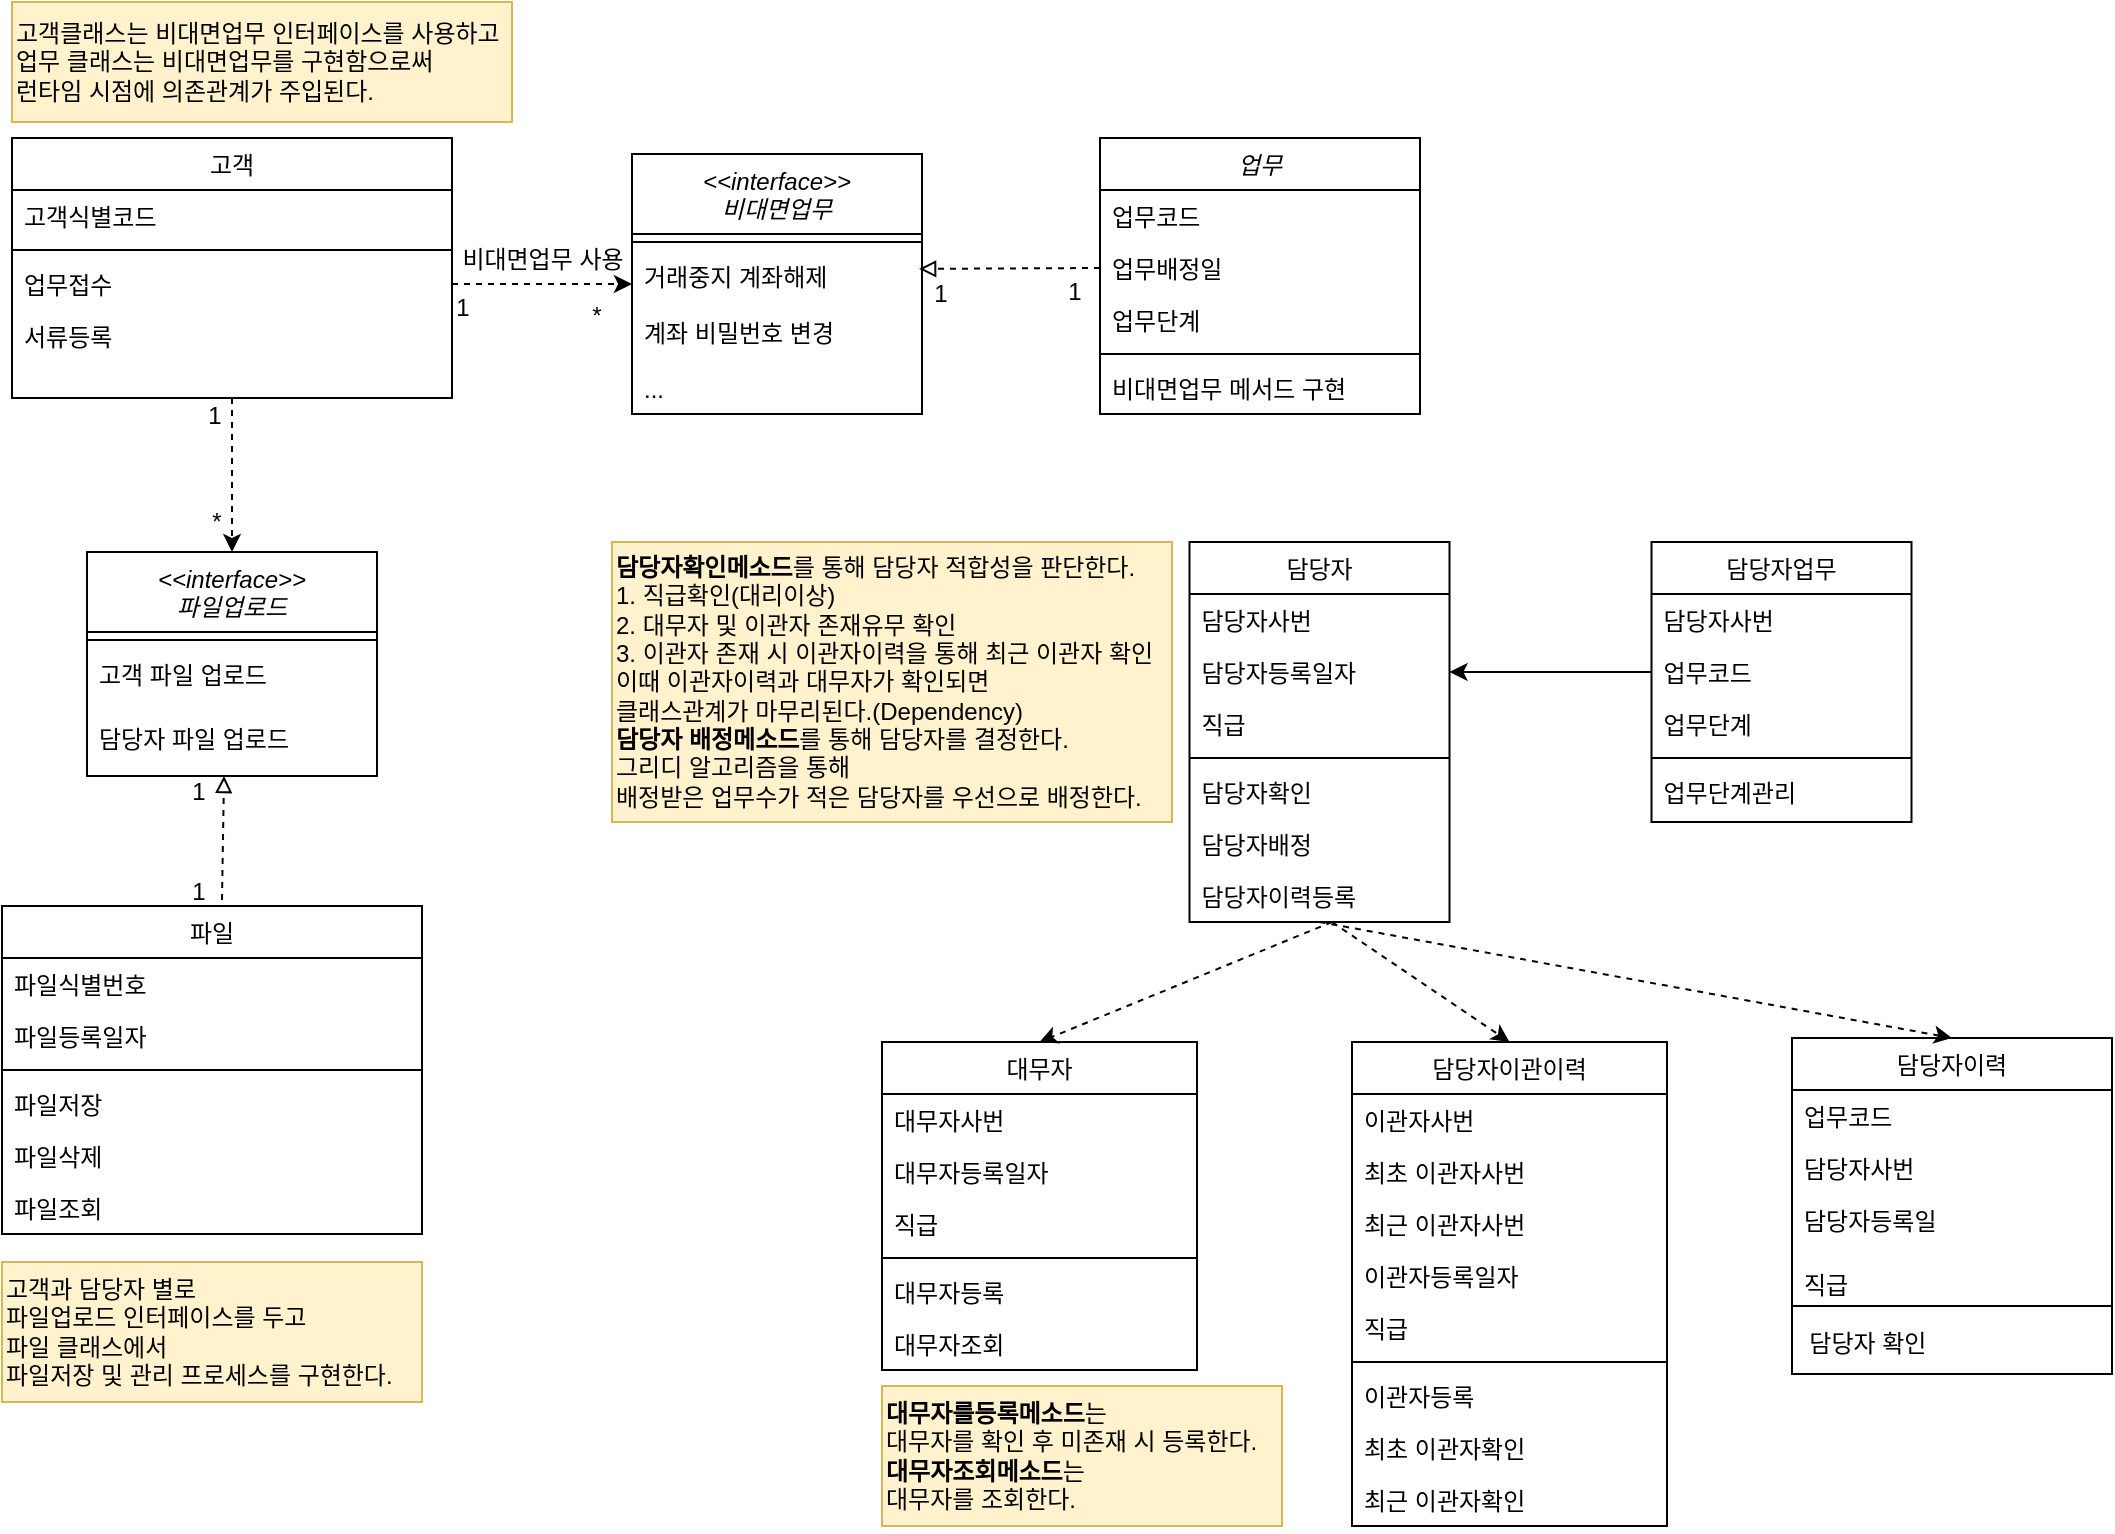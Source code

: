 <mxfile version="22.1.11" type="github">
  <diagram id="C5RBs43oDa-KdzZeNtuy" name="Page-1">
    <mxGraphModel dx="1405" dy="939" grid="1" gridSize="10" guides="1" tooltips="1" connect="1" arrows="1" fold="1" page="1" pageScale="1" pageWidth="827" pageHeight="1169" math="0" shadow="0">
      <root>
        <mxCell id="WIyWlLk6GJQsqaUBKTNV-0" />
        <mxCell id="WIyWlLk6GJQsqaUBKTNV-1" parent="WIyWlLk6GJQsqaUBKTNV-0" />
        <mxCell id="zkfFHV4jXpPFQw0GAbJ--0" value="업무" style="swimlane;fontStyle=2;align=center;verticalAlign=top;childLayout=stackLayout;horizontal=1;startSize=26;horizontalStack=0;resizeParent=1;resizeLast=0;collapsible=1;marginBottom=0;rounded=0;shadow=0;strokeWidth=1;" parent="WIyWlLk6GJQsqaUBKTNV-1" vertex="1">
          <mxGeometry x="564" y="78" width="160" height="138" as="geometry">
            <mxRectangle x="230" y="140" width="160" height="26" as="alternateBounds" />
          </mxGeometry>
        </mxCell>
        <mxCell id="zkfFHV4jXpPFQw0GAbJ--1" value="업무코드" style="text;align=left;verticalAlign=top;spacingLeft=4;spacingRight=4;overflow=hidden;rotatable=0;points=[[0,0.5],[1,0.5]];portConstraint=eastwest;" parent="zkfFHV4jXpPFQw0GAbJ--0" vertex="1">
          <mxGeometry y="26" width="160" height="26" as="geometry" />
        </mxCell>
        <mxCell id="zkfFHV4jXpPFQw0GAbJ--2" value="업무배정일" style="text;align=left;verticalAlign=top;spacingLeft=4;spacingRight=4;overflow=hidden;rotatable=0;points=[[0,0.5],[1,0.5]];portConstraint=eastwest;rounded=0;shadow=0;html=0;" parent="zkfFHV4jXpPFQw0GAbJ--0" vertex="1">
          <mxGeometry y="52" width="160" height="26" as="geometry" />
        </mxCell>
        <mxCell id="zkfFHV4jXpPFQw0GAbJ--3" value="업무단계" style="text;align=left;verticalAlign=top;spacingLeft=4;spacingRight=4;overflow=hidden;rotatable=0;points=[[0,0.5],[1,0.5]];portConstraint=eastwest;rounded=0;shadow=0;html=0;" parent="zkfFHV4jXpPFQw0GAbJ--0" vertex="1">
          <mxGeometry y="78" width="160" height="26" as="geometry" />
        </mxCell>
        <mxCell id="zkfFHV4jXpPFQw0GAbJ--4" value="" style="line;html=1;strokeWidth=1;align=left;verticalAlign=middle;spacingTop=-1;spacingLeft=3;spacingRight=3;rotatable=0;labelPosition=right;points=[];portConstraint=eastwest;" parent="zkfFHV4jXpPFQw0GAbJ--0" vertex="1">
          <mxGeometry y="104" width="160" height="8" as="geometry" />
        </mxCell>
        <mxCell id="zkfFHV4jXpPFQw0GAbJ--5" value="비대면업무 메서드 구현" style="text;align=left;verticalAlign=top;spacingLeft=4;spacingRight=4;overflow=hidden;rotatable=0;points=[[0,0.5],[1,0.5]];portConstraint=eastwest;" parent="zkfFHV4jXpPFQw0GAbJ--0" vertex="1">
          <mxGeometry y="112" width="160" height="26" as="geometry" />
        </mxCell>
        <mxCell id="zkfFHV4jXpPFQw0GAbJ--6" value="파일" style="swimlane;fontStyle=0;align=center;verticalAlign=top;childLayout=stackLayout;horizontal=1;startSize=26;horizontalStack=0;resizeParent=1;resizeLast=0;collapsible=1;marginBottom=0;rounded=0;shadow=0;strokeWidth=1;" parent="WIyWlLk6GJQsqaUBKTNV-1" vertex="1">
          <mxGeometry x="15" y="462" width="210" height="164" as="geometry">
            <mxRectangle x="130" y="380" width="160" height="26" as="alternateBounds" />
          </mxGeometry>
        </mxCell>
        <mxCell id="zkfFHV4jXpPFQw0GAbJ--7" value="파일식별번호" style="text;align=left;verticalAlign=top;spacingLeft=4;spacingRight=4;overflow=hidden;rotatable=0;points=[[0,0.5],[1,0.5]];portConstraint=eastwest;" parent="zkfFHV4jXpPFQw0GAbJ--6" vertex="1">
          <mxGeometry y="26" width="210" height="26" as="geometry" />
        </mxCell>
        <mxCell id="zkfFHV4jXpPFQw0GAbJ--8" value="파일등록일자" style="text;align=left;verticalAlign=top;spacingLeft=4;spacingRight=4;overflow=hidden;rotatable=0;points=[[0,0.5],[1,0.5]];portConstraint=eastwest;rounded=0;shadow=0;html=0;" parent="zkfFHV4jXpPFQw0GAbJ--6" vertex="1">
          <mxGeometry y="52" width="210" height="26" as="geometry" />
        </mxCell>
        <mxCell id="zkfFHV4jXpPFQw0GAbJ--9" value="" style="line;html=1;strokeWidth=1;align=left;verticalAlign=middle;spacingTop=-1;spacingLeft=3;spacingRight=3;rotatable=0;labelPosition=right;points=[];portConstraint=eastwest;" parent="zkfFHV4jXpPFQw0GAbJ--6" vertex="1">
          <mxGeometry y="78" width="210" height="8" as="geometry" />
        </mxCell>
        <mxCell id="zkfFHV4jXpPFQw0GAbJ--10" value="파일저장" style="text;align=left;verticalAlign=top;spacingLeft=4;spacingRight=4;overflow=hidden;rotatable=0;points=[[0,0.5],[1,0.5]];portConstraint=eastwest;fontStyle=0" parent="zkfFHV4jXpPFQw0GAbJ--6" vertex="1">
          <mxGeometry y="86" width="210" height="26" as="geometry" />
        </mxCell>
        <mxCell id="zkfFHV4jXpPFQw0GAbJ--11" value="파일삭제" style="text;align=left;verticalAlign=top;spacingLeft=4;spacingRight=4;overflow=hidden;rotatable=0;points=[[0,0.5],[1,0.5]];portConstraint=eastwest;" parent="zkfFHV4jXpPFQw0GAbJ--6" vertex="1">
          <mxGeometry y="112" width="210" height="26" as="geometry" />
        </mxCell>
        <mxCell id="fTCJYqOAzkWOMCg7mj_o-87" value="파일조회" style="text;align=left;verticalAlign=top;spacingLeft=4;spacingRight=4;overflow=hidden;rotatable=0;points=[[0,0.5],[1,0.5]];portConstraint=eastwest;" vertex="1" parent="zkfFHV4jXpPFQw0GAbJ--6">
          <mxGeometry y="138" width="210" height="26" as="geometry" />
        </mxCell>
        <mxCell id="zkfFHV4jXpPFQw0GAbJ--13" value="담당자이력" style="swimlane;fontStyle=0;align=center;verticalAlign=top;childLayout=stackLayout;horizontal=1;startSize=26;horizontalStack=0;resizeParent=1;resizeLast=0;collapsible=1;marginBottom=0;rounded=0;shadow=0;strokeWidth=1;" parent="WIyWlLk6GJQsqaUBKTNV-1" vertex="1">
          <mxGeometry x="910" y="528" width="160" height="168" as="geometry">
            <mxRectangle x="340" y="380" width="170" height="26" as="alternateBounds" />
          </mxGeometry>
        </mxCell>
        <mxCell id="zkfFHV4jXpPFQw0GAbJ--14" value="업무코드" style="text;align=left;verticalAlign=top;spacingLeft=4;spacingRight=4;overflow=hidden;rotatable=0;points=[[0,0.5],[1,0.5]];portConstraint=eastwest;" parent="zkfFHV4jXpPFQw0GAbJ--13" vertex="1">
          <mxGeometry y="26" width="160" height="26" as="geometry" />
        </mxCell>
        <mxCell id="fTCJYqOAzkWOMCg7mj_o-12" value="담당자사번" style="text;align=left;verticalAlign=top;spacingLeft=4;spacingRight=4;overflow=hidden;rotatable=0;points=[[0,0.5],[1,0.5]];portConstraint=eastwest;" vertex="1" parent="zkfFHV4jXpPFQw0GAbJ--13">
          <mxGeometry y="52" width="160" height="26" as="geometry" />
        </mxCell>
        <mxCell id="fTCJYqOAzkWOMCg7mj_o-13" value="담당자등록일" style="text;align=left;verticalAlign=top;spacingLeft=4;spacingRight=4;overflow=hidden;rotatable=0;points=[[0,0.5],[1,0.5]];portConstraint=eastwest;" vertex="1" parent="zkfFHV4jXpPFQw0GAbJ--13">
          <mxGeometry y="78" width="160" height="32" as="geometry" />
        </mxCell>
        <mxCell id="fTCJYqOAzkWOMCg7mj_o-15" value="직급" style="text;align=left;verticalAlign=top;spacingLeft=4;spacingRight=4;overflow=hidden;rotatable=0;points=[[0,0.5],[1,0.5]];portConstraint=eastwest;" vertex="1" parent="zkfFHV4jXpPFQw0GAbJ--13">
          <mxGeometry y="110" width="160" height="20" as="geometry" />
        </mxCell>
        <mxCell id="zkfFHV4jXpPFQw0GAbJ--15" value="" style="line;html=1;strokeWidth=1;align=left;verticalAlign=middle;spacingTop=-1;spacingLeft=3;spacingRight=3;rotatable=0;labelPosition=right;points=[];portConstraint=eastwest;" parent="zkfFHV4jXpPFQw0GAbJ--13" vertex="1">
          <mxGeometry y="130" width="160" height="8" as="geometry" />
        </mxCell>
        <mxCell id="fTCJYqOAzkWOMCg7mj_o-68" value="&amp;nbsp; 담당자 확인" style="text;html=1;align=left;verticalAlign=middle;resizable=0;points=[];autosize=1;strokeColor=none;fillColor=none;" vertex="1" parent="zkfFHV4jXpPFQw0GAbJ--13">
          <mxGeometry y="138" width="160" height="30" as="geometry" />
        </mxCell>
        <mxCell id="zkfFHV4jXpPFQw0GAbJ--17" value="고객" style="swimlane;fontStyle=0;align=center;verticalAlign=top;childLayout=stackLayout;horizontal=1;startSize=26;horizontalStack=0;resizeParent=1;resizeLast=0;collapsible=1;marginBottom=0;rounded=0;shadow=0;strokeWidth=1;" parent="WIyWlLk6GJQsqaUBKTNV-1" vertex="1">
          <mxGeometry x="20" y="78" width="220" height="130" as="geometry">
            <mxRectangle x="550" y="140" width="160" height="26" as="alternateBounds" />
          </mxGeometry>
        </mxCell>
        <mxCell id="zkfFHV4jXpPFQw0GAbJ--18" value="고객식별코드" style="text;align=left;verticalAlign=top;spacingLeft=4;spacingRight=4;overflow=hidden;rotatable=0;points=[[0,0.5],[1,0.5]];portConstraint=eastwest;" parent="zkfFHV4jXpPFQw0GAbJ--17" vertex="1">
          <mxGeometry y="26" width="220" height="26" as="geometry" />
        </mxCell>
        <mxCell id="zkfFHV4jXpPFQw0GAbJ--23" value="" style="line;html=1;strokeWidth=1;align=left;verticalAlign=middle;spacingTop=-1;spacingLeft=3;spacingRight=3;rotatable=0;labelPosition=right;points=[];portConstraint=eastwest;" parent="zkfFHV4jXpPFQw0GAbJ--17" vertex="1">
          <mxGeometry y="52" width="220" height="8" as="geometry" />
        </mxCell>
        <mxCell id="zkfFHV4jXpPFQw0GAbJ--24" value="업무접수" style="text;align=left;verticalAlign=top;spacingLeft=4;spacingRight=4;overflow=hidden;rotatable=0;points=[[0,0.5],[1,0.5]];portConstraint=eastwest;" parent="zkfFHV4jXpPFQw0GAbJ--17" vertex="1">
          <mxGeometry y="60" width="220" height="26" as="geometry" />
        </mxCell>
        <mxCell id="zkfFHV4jXpPFQw0GAbJ--25" value="서류등록" style="text;align=left;verticalAlign=top;spacingLeft=4;spacingRight=4;overflow=hidden;rotatable=0;points=[[0,0.5],[1,0.5]];portConstraint=eastwest;" parent="zkfFHV4jXpPFQw0GAbJ--17" vertex="1">
          <mxGeometry y="86" width="220" height="26" as="geometry" />
        </mxCell>
        <mxCell id="fTCJYqOAzkWOMCg7mj_o-5" value="담당자" style="swimlane;fontStyle=0;align=center;verticalAlign=top;childLayout=stackLayout;horizontal=1;startSize=26;horizontalStack=0;resizeParent=1;resizeLast=0;collapsible=1;marginBottom=0;rounded=0;shadow=0;strokeWidth=1;" vertex="1" parent="WIyWlLk6GJQsqaUBKTNV-1">
          <mxGeometry x="608.75" y="280" width="130" height="190" as="geometry">
            <mxRectangle x="130" y="380" width="160" height="26" as="alternateBounds" />
          </mxGeometry>
        </mxCell>
        <mxCell id="fTCJYqOAzkWOMCg7mj_o-6" value="담당자사번" style="text;align=left;verticalAlign=top;spacingLeft=4;spacingRight=4;overflow=hidden;rotatable=0;points=[[0,0.5],[1,0.5]];portConstraint=eastwest;" vertex="1" parent="fTCJYqOAzkWOMCg7mj_o-5">
          <mxGeometry y="26" width="130" height="26" as="geometry" />
        </mxCell>
        <mxCell id="fTCJYqOAzkWOMCg7mj_o-7" value="담당자등록일자" style="text;align=left;verticalAlign=top;spacingLeft=4;spacingRight=4;overflow=hidden;rotatable=0;points=[[0,0.5],[1,0.5]];portConstraint=eastwest;rounded=0;shadow=0;html=0;" vertex="1" parent="fTCJYqOAzkWOMCg7mj_o-5">
          <mxGeometry y="52" width="130" height="26" as="geometry" />
        </mxCell>
        <mxCell id="fTCJYqOAzkWOMCg7mj_o-11" value="직급" style="text;align=left;verticalAlign=top;spacingLeft=4;spacingRight=4;overflow=hidden;rotatable=0;points=[[0,0.5],[1,0.5]];portConstraint=eastwest;rounded=0;shadow=0;html=0;" vertex="1" parent="fTCJYqOAzkWOMCg7mj_o-5">
          <mxGeometry y="78" width="130" height="26" as="geometry" />
        </mxCell>
        <mxCell id="fTCJYqOAzkWOMCg7mj_o-8" value="" style="line;html=1;strokeWidth=1;align=left;verticalAlign=middle;spacingTop=-1;spacingLeft=3;spacingRight=3;rotatable=0;labelPosition=right;points=[];portConstraint=eastwest;" vertex="1" parent="fTCJYqOAzkWOMCg7mj_o-5">
          <mxGeometry y="104" width="130" height="8" as="geometry" />
        </mxCell>
        <mxCell id="fTCJYqOAzkWOMCg7mj_o-9" value="담당자확인" style="text;align=left;verticalAlign=top;spacingLeft=4;spacingRight=4;overflow=hidden;rotatable=0;points=[[0,0.5],[1,0.5]];portConstraint=eastwest;fontStyle=0" vertex="1" parent="fTCJYqOAzkWOMCg7mj_o-5">
          <mxGeometry y="112" width="130" height="26" as="geometry" />
        </mxCell>
        <mxCell id="fTCJYqOAzkWOMCg7mj_o-67" value="담당자배정" style="text;align=left;verticalAlign=top;spacingLeft=4;spacingRight=4;overflow=hidden;rotatable=0;points=[[0,0.5],[1,0.5]];portConstraint=eastwest;fontStyle=0" vertex="1" parent="fTCJYqOAzkWOMCg7mj_o-5">
          <mxGeometry y="138" width="130" height="26" as="geometry" />
        </mxCell>
        <mxCell id="fTCJYqOAzkWOMCg7mj_o-74" value="담당자이력등록" style="text;align=left;verticalAlign=top;spacingLeft=4;spacingRight=4;overflow=hidden;rotatable=0;points=[[0,0.5],[1,0.5]];portConstraint=eastwest;fontStyle=0" vertex="1" parent="fTCJYqOAzkWOMCg7mj_o-5">
          <mxGeometry y="164" width="130" height="26" as="geometry" />
        </mxCell>
        <mxCell id="fTCJYqOAzkWOMCg7mj_o-16" value="대무자" style="swimlane;fontStyle=0;align=center;verticalAlign=top;childLayout=stackLayout;horizontal=1;startSize=26;horizontalStack=0;resizeParent=1;resizeLast=0;collapsible=1;marginBottom=0;rounded=0;shadow=0;strokeWidth=1;" vertex="1" parent="WIyWlLk6GJQsqaUBKTNV-1">
          <mxGeometry x="455" y="530" width="157.5" height="164" as="geometry">
            <mxRectangle x="130" y="380" width="160" height="26" as="alternateBounds" />
          </mxGeometry>
        </mxCell>
        <mxCell id="fTCJYqOAzkWOMCg7mj_o-17" value="대무자사번" style="text;align=left;verticalAlign=top;spacingLeft=4;spacingRight=4;overflow=hidden;rotatable=0;points=[[0,0.5],[1,0.5]];portConstraint=eastwest;" vertex="1" parent="fTCJYqOAzkWOMCg7mj_o-16">
          <mxGeometry y="26" width="157.5" height="26" as="geometry" />
        </mxCell>
        <mxCell id="fTCJYqOAzkWOMCg7mj_o-18" value="대무자등록일자" style="text;align=left;verticalAlign=top;spacingLeft=4;spacingRight=4;overflow=hidden;rotatable=0;points=[[0,0.5],[1,0.5]];portConstraint=eastwest;rounded=0;shadow=0;html=0;" vertex="1" parent="fTCJYqOAzkWOMCg7mj_o-16">
          <mxGeometry y="52" width="157.5" height="26" as="geometry" />
        </mxCell>
        <mxCell id="fTCJYqOAzkWOMCg7mj_o-19" value="직급" style="text;align=left;verticalAlign=top;spacingLeft=4;spacingRight=4;overflow=hidden;rotatable=0;points=[[0,0.5],[1,0.5]];portConstraint=eastwest;rounded=0;shadow=0;html=0;" vertex="1" parent="fTCJYqOAzkWOMCg7mj_o-16">
          <mxGeometry y="78" width="157.5" height="26" as="geometry" />
        </mxCell>
        <mxCell id="fTCJYqOAzkWOMCg7mj_o-20" value="" style="line;html=1;strokeWidth=1;align=left;verticalAlign=middle;spacingTop=-1;spacingLeft=3;spacingRight=3;rotatable=0;labelPosition=right;points=[];portConstraint=eastwest;" vertex="1" parent="fTCJYqOAzkWOMCg7mj_o-16">
          <mxGeometry y="104" width="157.5" height="8" as="geometry" />
        </mxCell>
        <mxCell id="fTCJYqOAzkWOMCg7mj_o-21" value="대무자등록" style="text;align=left;verticalAlign=top;spacingLeft=4;spacingRight=4;overflow=hidden;rotatable=0;points=[[0,0.5],[1,0.5]];portConstraint=eastwest;fontStyle=0" vertex="1" parent="fTCJYqOAzkWOMCg7mj_o-16">
          <mxGeometry y="112" width="157.5" height="26" as="geometry" />
        </mxCell>
        <mxCell id="fTCJYqOAzkWOMCg7mj_o-22" value="대무자조회" style="text;align=left;verticalAlign=top;spacingLeft=4;spacingRight=4;overflow=hidden;rotatable=0;points=[[0,0.5],[1,0.5]];portConstraint=eastwest;" vertex="1" parent="fTCJYqOAzkWOMCg7mj_o-16">
          <mxGeometry y="138" width="157.5" height="26" as="geometry" />
        </mxCell>
        <mxCell id="fTCJYqOAzkWOMCg7mj_o-23" value="담당자업무" style="swimlane;fontStyle=0;align=center;verticalAlign=top;childLayout=stackLayout;horizontal=1;startSize=26;horizontalStack=0;resizeParent=1;resizeLast=0;collapsible=1;marginBottom=0;rounded=0;shadow=0;strokeWidth=1;" vertex="1" parent="WIyWlLk6GJQsqaUBKTNV-1">
          <mxGeometry x="839.75" y="280" width="130" height="140" as="geometry">
            <mxRectangle x="130" y="380" width="160" height="26" as="alternateBounds" />
          </mxGeometry>
        </mxCell>
        <mxCell id="fTCJYqOAzkWOMCg7mj_o-24" value="담당자사번" style="text;align=left;verticalAlign=top;spacingLeft=4;spacingRight=4;overflow=hidden;rotatable=0;points=[[0,0.5],[1,0.5]];portConstraint=eastwest;" vertex="1" parent="fTCJYqOAzkWOMCg7mj_o-23">
          <mxGeometry y="26" width="130" height="26" as="geometry" />
        </mxCell>
        <mxCell id="fTCJYqOAzkWOMCg7mj_o-25" value="업무코드" style="text;align=left;verticalAlign=top;spacingLeft=4;spacingRight=4;overflow=hidden;rotatable=0;points=[[0,0.5],[1,0.5]];portConstraint=eastwest;rounded=0;shadow=0;html=0;" vertex="1" parent="fTCJYqOAzkWOMCg7mj_o-23">
          <mxGeometry y="52" width="130" height="26" as="geometry" />
        </mxCell>
        <mxCell id="fTCJYqOAzkWOMCg7mj_o-26" value="업무단계" style="text;align=left;verticalAlign=top;spacingLeft=4;spacingRight=4;overflow=hidden;rotatable=0;points=[[0,0.5],[1,0.5]];portConstraint=eastwest;rounded=0;shadow=0;html=0;" vertex="1" parent="fTCJYqOAzkWOMCg7mj_o-23">
          <mxGeometry y="78" width="130" height="26" as="geometry" />
        </mxCell>
        <mxCell id="fTCJYqOAzkWOMCg7mj_o-27" value="" style="line;html=1;strokeWidth=1;align=left;verticalAlign=middle;spacingTop=-1;spacingLeft=3;spacingRight=3;rotatable=0;labelPosition=right;points=[];portConstraint=eastwest;" vertex="1" parent="fTCJYqOAzkWOMCg7mj_o-23">
          <mxGeometry y="104" width="130" height="8" as="geometry" />
        </mxCell>
        <mxCell id="fTCJYqOAzkWOMCg7mj_o-28" value="업무단계관리" style="text;align=left;verticalAlign=top;spacingLeft=4;spacingRight=4;overflow=hidden;rotatable=0;points=[[0,0.5],[1,0.5]];portConstraint=eastwest;fontStyle=0" vertex="1" parent="fTCJYqOAzkWOMCg7mj_o-23">
          <mxGeometry y="112" width="130" height="26" as="geometry" />
        </mxCell>
        <mxCell id="fTCJYqOAzkWOMCg7mj_o-30" style="rounded=0;orthogonalLoop=1;jettySize=auto;html=1;entryX=0.5;entryY=0;entryDx=0;entryDy=0;dashed=1;exitX=0.5;exitY=1;exitDx=0;exitDy=0;" edge="1" parent="WIyWlLk6GJQsqaUBKTNV-1" source="fTCJYqOAzkWOMCg7mj_o-5" target="zkfFHV4jXpPFQw0GAbJ--13">
          <mxGeometry relative="1" as="geometry">
            <mxPoint x="563.31" y="458.988" as="sourcePoint" />
          </mxGeometry>
        </mxCell>
        <mxCell id="fTCJYqOAzkWOMCg7mj_o-32" style="rounded=0;orthogonalLoop=1;jettySize=auto;html=1;entryX=0.5;entryY=0;entryDx=0;entryDy=0;dashed=1;" edge="1" parent="WIyWlLk6GJQsqaUBKTNV-1" target="fTCJYqOAzkWOMCg7mj_o-16">
          <mxGeometry relative="1" as="geometry">
            <mxPoint x="680" y="470" as="sourcePoint" />
          </mxGeometry>
        </mxCell>
        <mxCell id="fTCJYqOAzkWOMCg7mj_o-33" value="&lt;b&gt;담당자확인메소드&lt;/b&gt;를 통해 담당자 적합성을 판단한다.&lt;br&gt;1. 직급확인(대리이상)&lt;br&gt;2. 대무자 및 이관자 존재유무 확인&lt;br&gt;3. 이관자 존재 시 이관자이력을 통해 최근 이관자 확인&lt;br&gt;이때 이관자이력과 대무자가 확인되면 &lt;br&gt;클래스관계가 마무리된다.(Dependency)&lt;br&gt;&lt;b&gt;담당자 배정메소드&lt;/b&gt;를 통해 담당자를 결정한다.&lt;br&gt;그리디 알고리즘을 통해 &lt;br&gt;배정받은 업무수가 적은 담당자를 우선으로 배정한다." style="text;html=1;align=left;verticalAlign=middle;resizable=0;points=[];autosize=1;strokeColor=#d6b656;fillColor=#fff2cc;" vertex="1" parent="WIyWlLk6GJQsqaUBKTNV-1">
          <mxGeometry x="320" y="280" width="280" height="140" as="geometry" />
        </mxCell>
        <mxCell id="fTCJYqOAzkWOMCg7mj_o-34" value="&lt;&lt;interface&gt;&gt;&#xa;비대면업무" style="swimlane;fontStyle=2;align=center;verticalAlign=top;childLayout=stackLayout;horizontal=1;startSize=40;horizontalStack=0;resizeParent=1;resizeLast=0;collapsible=1;marginBottom=0;rounded=0;shadow=0;strokeWidth=1;" vertex="1" parent="WIyWlLk6GJQsqaUBKTNV-1">
          <mxGeometry x="330" y="86" width="145" height="130" as="geometry">
            <mxRectangle x="230" y="140" width="160" height="26" as="alternateBounds" />
          </mxGeometry>
        </mxCell>
        <mxCell id="fTCJYqOAzkWOMCg7mj_o-38" value="" style="line;html=1;strokeWidth=1;align=left;verticalAlign=middle;spacingTop=-1;spacingLeft=3;spacingRight=3;rotatable=0;labelPosition=right;points=[];portConstraint=eastwest;" vertex="1" parent="fTCJYqOAzkWOMCg7mj_o-34">
          <mxGeometry y="40" width="145" height="8" as="geometry" />
        </mxCell>
        <mxCell id="fTCJYqOAzkWOMCg7mj_o-39" value="거래중지 계좌해제&#xa;&#xa;계좌 비밀번호 변경&#xa; &#xa;..." style="text;align=left;verticalAlign=top;spacingLeft=4;spacingRight=4;overflow=hidden;rotatable=0;points=[[0,0.5],[1,0.5]];portConstraint=eastwest;" vertex="1" parent="fTCJYqOAzkWOMCg7mj_o-34">
          <mxGeometry y="48" width="145" height="82" as="geometry" />
        </mxCell>
        <mxCell id="fTCJYqOAzkWOMCg7mj_o-40" style="rounded=0;orthogonalLoop=1;jettySize=auto;html=1;exitX=1;exitY=0.5;exitDx=0;exitDy=0;entryX=0;entryY=0.5;entryDx=0;entryDy=0;dashed=1;" edge="1" parent="WIyWlLk6GJQsqaUBKTNV-1" source="zkfFHV4jXpPFQw0GAbJ--24" target="fTCJYqOAzkWOMCg7mj_o-34">
          <mxGeometry relative="1" as="geometry" />
        </mxCell>
        <mxCell id="fTCJYqOAzkWOMCg7mj_o-41" value="비대면업무 사용" style="text;html=1;align=center;verticalAlign=middle;resizable=0;points=[];autosize=1;strokeColor=none;fillColor=none;" vertex="1" parent="WIyWlLk6GJQsqaUBKTNV-1">
          <mxGeometry x="235" y="124" width="100" height="30" as="geometry" />
        </mxCell>
        <mxCell id="fTCJYqOAzkWOMCg7mj_o-43" style="rounded=0;orthogonalLoop=1;jettySize=auto;html=1;exitX=0;exitY=0.5;exitDx=0;exitDy=0;entryX=0.99;entryY=0.115;entryDx=0;entryDy=0;entryPerimeter=0;endArrow=block;endFill=0;dashed=1;" edge="1" parent="WIyWlLk6GJQsqaUBKTNV-1" source="zkfFHV4jXpPFQw0GAbJ--2" target="fTCJYqOAzkWOMCg7mj_o-39">
          <mxGeometry relative="1" as="geometry">
            <mxPoint x="428.56" y="150.006" as="targetPoint" />
          </mxGeometry>
        </mxCell>
        <mxCell id="fTCJYqOAzkWOMCg7mj_o-44" value="고객클래스는 비대면업무 인터페이스를 사용하고&lt;br&gt;업무 클래스는 비대면업무를 구현함으로써&lt;br&gt;런타임 시점에 의존관계가 주입된다." style="text;html=1;align=left;verticalAlign=middle;resizable=0;points=[];autosize=1;strokeColor=#d6b656;fillColor=#fff2cc;" vertex="1" parent="WIyWlLk6GJQsqaUBKTNV-1">
          <mxGeometry x="20" y="10" width="250" height="60" as="geometry" />
        </mxCell>
        <mxCell id="fTCJYqOAzkWOMCg7mj_o-45" value="1" style="text;html=1;align=center;verticalAlign=middle;resizable=0;points=[];autosize=1;strokeColor=none;fillColor=none;" vertex="1" parent="WIyWlLk6GJQsqaUBKTNV-1">
          <mxGeometry x="230" y="148" width="30" height="30" as="geometry" />
        </mxCell>
        <mxCell id="fTCJYqOAzkWOMCg7mj_o-46" value="*" style="text;html=1;align=center;verticalAlign=middle;resizable=0;points=[];autosize=1;strokeColor=none;fillColor=none;" vertex="1" parent="WIyWlLk6GJQsqaUBKTNV-1">
          <mxGeometry x="297" y="152" width="30" height="30" as="geometry" />
        </mxCell>
        <mxCell id="fTCJYqOAzkWOMCg7mj_o-48" value="1" style="text;html=1;align=center;verticalAlign=middle;resizable=0;points=[];autosize=1;strokeColor=none;fillColor=none;" vertex="1" parent="WIyWlLk6GJQsqaUBKTNV-1">
          <mxGeometry x="469" y="141" width="30" height="30" as="geometry" />
        </mxCell>
        <mxCell id="fTCJYqOAzkWOMCg7mj_o-49" value="1" style="text;html=1;align=center;verticalAlign=middle;resizable=0;points=[];autosize=1;strokeColor=none;fillColor=none;" vertex="1" parent="WIyWlLk6GJQsqaUBKTNV-1">
          <mxGeometry x="536" y="140" width="30" height="30" as="geometry" />
        </mxCell>
        <mxCell id="fTCJYqOAzkWOMCg7mj_o-51" value="&lt;&lt;interface&gt;&gt;&#xa;파일업로드" style="swimlane;fontStyle=2;align=center;verticalAlign=top;childLayout=stackLayout;horizontal=1;startSize=40;horizontalStack=0;resizeParent=1;resizeLast=0;collapsible=1;marginBottom=0;rounded=0;shadow=0;strokeWidth=1;" vertex="1" parent="WIyWlLk6GJQsqaUBKTNV-1">
          <mxGeometry x="57.5" y="285" width="145" height="112" as="geometry">
            <mxRectangle x="230" y="140" width="160" height="26" as="alternateBounds" />
          </mxGeometry>
        </mxCell>
        <mxCell id="fTCJYqOAzkWOMCg7mj_o-52" value="" style="line;html=1;strokeWidth=1;align=left;verticalAlign=middle;spacingTop=-1;spacingLeft=3;spacingRight=3;rotatable=0;labelPosition=right;points=[];portConstraint=eastwest;" vertex="1" parent="fTCJYqOAzkWOMCg7mj_o-51">
          <mxGeometry y="40" width="145" height="8" as="geometry" />
        </mxCell>
        <mxCell id="fTCJYqOAzkWOMCg7mj_o-53" value="고객 파일 업로드" style="text;align=left;verticalAlign=top;spacingLeft=4;spacingRight=4;overflow=hidden;rotatable=0;points=[[0,0.5],[1,0.5]];portConstraint=eastwest;" vertex="1" parent="fTCJYqOAzkWOMCg7mj_o-51">
          <mxGeometry y="48" width="145" height="32" as="geometry" />
        </mxCell>
        <mxCell id="fTCJYqOAzkWOMCg7mj_o-58" value="담당자 파일 업로드" style="text;align=left;verticalAlign=top;spacingLeft=4;spacingRight=4;overflow=hidden;rotatable=0;points=[[0,0.5],[1,0.5]];portConstraint=eastwest;" vertex="1" parent="fTCJYqOAzkWOMCg7mj_o-51">
          <mxGeometry y="80" width="145" height="32" as="geometry" />
        </mxCell>
        <mxCell id="fTCJYqOAzkWOMCg7mj_o-55" style="rounded=0;orthogonalLoop=1;jettySize=auto;html=1;exitX=0.5;exitY=1;exitDx=0;exitDy=0;entryX=0.5;entryY=0;entryDx=0;entryDy=0;dashed=1;" edge="1" parent="WIyWlLk6GJQsqaUBKTNV-1" source="zkfFHV4jXpPFQw0GAbJ--17" target="fTCJYqOAzkWOMCg7mj_o-51">
          <mxGeometry relative="1" as="geometry">
            <mxPoint x="85" y="240" as="sourcePoint" />
            <mxPoint x="180" y="240" as="targetPoint" />
          </mxGeometry>
        </mxCell>
        <mxCell id="fTCJYqOAzkWOMCg7mj_o-56" value="1" style="text;html=1;align=center;verticalAlign=middle;resizable=0;points=[];autosize=1;strokeColor=none;fillColor=none;" vertex="1" parent="WIyWlLk6GJQsqaUBKTNV-1">
          <mxGeometry x="106" y="202" width="30" height="30" as="geometry" />
        </mxCell>
        <mxCell id="fTCJYqOAzkWOMCg7mj_o-57" value="*" style="text;html=1;align=center;verticalAlign=middle;resizable=0;points=[];autosize=1;strokeColor=none;fillColor=none;" vertex="1" parent="WIyWlLk6GJQsqaUBKTNV-1">
          <mxGeometry x="107" y="255" width="30" height="30" as="geometry" />
        </mxCell>
        <mxCell id="fTCJYqOAzkWOMCg7mj_o-59" style="rounded=0;orthogonalLoop=1;jettySize=auto;html=1;endArrow=block;endFill=0;dashed=1;exitX=0.379;exitY=0.007;exitDx=0;exitDy=0;exitPerimeter=0;" edge="1" parent="WIyWlLk6GJQsqaUBKTNV-1">
          <mxGeometry relative="1" as="geometry">
            <mxPoint x="125.0" y="459.004" as="sourcePoint" />
            <mxPoint x="126" y="397" as="targetPoint" />
          </mxGeometry>
        </mxCell>
        <mxCell id="fTCJYqOAzkWOMCg7mj_o-60" value="1" style="text;html=1;align=center;verticalAlign=middle;resizable=0;points=[];autosize=1;strokeColor=none;fillColor=none;" vertex="1" parent="WIyWlLk6GJQsqaUBKTNV-1">
          <mxGeometry x="98" y="390" width="30" height="30" as="geometry" />
        </mxCell>
        <mxCell id="fTCJYqOAzkWOMCg7mj_o-61" value="1" style="text;html=1;align=center;verticalAlign=middle;resizable=0;points=[];autosize=1;strokeColor=none;fillColor=none;" vertex="1" parent="WIyWlLk6GJQsqaUBKTNV-1">
          <mxGeometry x="98" y="440" width="30" height="30" as="geometry" />
        </mxCell>
        <mxCell id="fTCJYqOAzkWOMCg7mj_o-63" style="rounded=0;orthogonalLoop=1;jettySize=auto;html=1;exitX=0;exitY=0.5;exitDx=0;exitDy=0;entryX=1;entryY=0.5;entryDx=0;entryDy=0;" edge="1" parent="WIyWlLk6GJQsqaUBKTNV-1" source="fTCJYqOAzkWOMCg7mj_o-25" target="fTCJYqOAzkWOMCg7mj_o-7">
          <mxGeometry relative="1" as="geometry" />
        </mxCell>
        <mxCell id="fTCJYqOAzkWOMCg7mj_o-62" value="고객과 담당자 별로&lt;br&gt;파일업로드 인터페이스를 두고&lt;br&gt;파일 클래스에서 &lt;br&gt;파일저장 및 관리 프로세스를 구현한다." style="text;html=1;align=left;verticalAlign=middle;resizable=0;points=[];autosize=1;strokeColor=#d6b656;fillColor=#fff2cc;" vertex="1" parent="WIyWlLk6GJQsqaUBKTNV-1">
          <mxGeometry x="15" y="640" width="210" height="70" as="geometry" />
        </mxCell>
        <mxCell id="fTCJYqOAzkWOMCg7mj_o-75" value="담당자이관이력" style="swimlane;fontStyle=0;align=center;verticalAlign=top;childLayout=stackLayout;horizontal=1;startSize=26;horizontalStack=0;resizeParent=1;resizeLast=0;collapsible=1;marginBottom=0;rounded=0;shadow=0;strokeWidth=1;" vertex="1" parent="WIyWlLk6GJQsqaUBKTNV-1">
          <mxGeometry x="690" y="530" width="157.5" height="242" as="geometry">
            <mxRectangle x="130" y="380" width="160" height="26" as="alternateBounds" />
          </mxGeometry>
        </mxCell>
        <mxCell id="fTCJYqOAzkWOMCg7mj_o-76" value="이관자사번" style="text;align=left;verticalAlign=top;spacingLeft=4;spacingRight=4;overflow=hidden;rotatable=0;points=[[0,0.5],[1,0.5]];portConstraint=eastwest;" vertex="1" parent="fTCJYqOAzkWOMCg7mj_o-75">
          <mxGeometry y="26" width="157.5" height="26" as="geometry" />
        </mxCell>
        <mxCell id="fTCJYqOAzkWOMCg7mj_o-82" value="최초 이관자사번" style="text;align=left;verticalAlign=top;spacingLeft=4;spacingRight=4;overflow=hidden;rotatable=0;points=[[0,0.5],[1,0.5]];portConstraint=eastwest;" vertex="1" parent="fTCJYqOAzkWOMCg7mj_o-75">
          <mxGeometry y="52" width="157.5" height="26" as="geometry" />
        </mxCell>
        <mxCell id="fTCJYqOAzkWOMCg7mj_o-83" value="최근 이관자사번" style="text;align=left;verticalAlign=top;spacingLeft=4;spacingRight=4;overflow=hidden;rotatable=0;points=[[0,0.5],[1,0.5]];portConstraint=eastwest;" vertex="1" parent="fTCJYqOAzkWOMCg7mj_o-75">
          <mxGeometry y="78" width="157.5" height="26" as="geometry" />
        </mxCell>
        <mxCell id="fTCJYqOAzkWOMCg7mj_o-77" value="이관자등록일자" style="text;align=left;verticalAlign=top;spacingLeft=4;spacingRight=4;overflow=hidden;rotatable=0;points=[[0,0.5],[1,0.5]];portConstraint=eastwest;rounded=0;shadow=0;html=0;" vertex="1" parent="fTCJYqOAzkWOMCg7mj_o-75">
          <mxGeometry y="104" width="157.5" height="26" as="geometry" />
        </mxCell>
        <mxCell id="fTCJYqOAzkWOMCg7mj_o-78" value="직급" style="text;align=left;verticalAlign=top;spacingLeft=4;spacingRight=4;overflow=hidden;rotatable=0;points=[[0,0.5],[1,0.5]];portConstraint=eastwest;rounded=0;shadow=0;html=0;" vertex="1" parent="fTCJYqOAzkWOMCg7mj_o-75">
          <mxGeometry y="130" width="157.5" height="26" as="geometry" />
        </mxCell>
        <mxCell id="fTCJYqOAzkWOMCg7mj_o-79" value="" style="line;html=1;strokeWidth=1;align=left;verticalAlign=middle;spacingTop=-1;spacingLeft=3;spacingRight=3;rotatable=0;labelPosition=right;points=[];portConstraint=eastwest;" vertex="1" parent="fTCJYqOAzkWOMCg7mj_o-75">
          <mxGeometry y="156" width="157.5" height="8" as="geometry" />
        </mxCell>
        <mxCell id="fTCJYqOAzkWOMCg7mj_o-80" value="이관자등록" style="text;align=left;verticalAlign=top;spacingLeft=4;spacingRight=4;overflow=hidden;rotatable=0;points=[[0,0.5],[1,0.5]];portConstraint=eastwest;fontStyle=0" vertex="1" parent="fTCJYqOAzkWOMCg7mj_o-75">
          <mxGeometry y="164" width="157.5" height="26" as="geometry" />
        </mxCell>
        <mxCell id="fTCJYqOAzkWOMCg7mj_o-81" value="최초 이관자확인" style="text;align=left;verticalAlign=top;spacingLeft=4;spacingRight=4;overflow=hidden;rotatable=0;points=[[0,0.5],[1,0.5]];portConstraint=eastwest;" vertex="1" parent="fTCJYqOAzkWOMCg7mj_o-75">
          <mxGeometry y="190" width="157.5" height="26" as="geometry" />
        </mxCell>
        <mxCell id="fTCJYqOAzkWOMCg7mj_o-84" value="최근 이관자확인" style="text;align=left;verticalAlign=top;spacingLeft=4;spacingRight=4;overflow=hidden;rotatable=0;points=[[0,0.5],[1,0.5]];portConstraint=eastwest;" vertex="1" parent="fTCJYqOAzkWOMCg7mj_o-75">
          <mxGeometry y="216" width="157.5" height="26" as="geometry" />
        </mxCell>
        <mxCell id="fTCJYqOAzkWOMCg7mj_o-85" style="rounded=0;orthogonalLoop=1;jettySize=auto;html=1;entryX=0.5;entryY=0;entryDx=0;entryDy=0;dashed=1;" edge="1" parent="WIyWlLk6GJQsqaUBKTNV-1" target="fTCJYqOAzkWOMCg7mj_o-75">
          <mxGeometry relative="1" as="geometry">
            <mxPoint x="680" y="470" as="sourcePoint" />
            <mxPoint x="544" y="540" as="targetPoint" />
          </mxGeometry>
        </mxCell>
        <mxCell id="fTCJYqOAzkWOMCg7mj_o-86" value="&lt;b&gt;대무자를등록메소드&lt;/b&gt;는&lt;br&gt;대무자를 확인 후 미존재 시 등록한다.&lt;br&gt;&lt;b&gt;대무자조회메소드&lt;/b&gt;는&lt;br&gt;대무자를 조회한다." style="text;html=1;align=left;verticalAlign=middle;resizable=0;points=[];autosize=1;strokeColor=#d6b656;fillColor=#fff2cc;" vertex="1" parent="WIyWlLk6GJQsqaUBKTNV-1">
          <mxGeometry x="455" y="702" width="200" height="70" as="geometry" />
        </mxCell>
      </root>
    </mxGraphModel>
  </diagram>
</mxfile>
